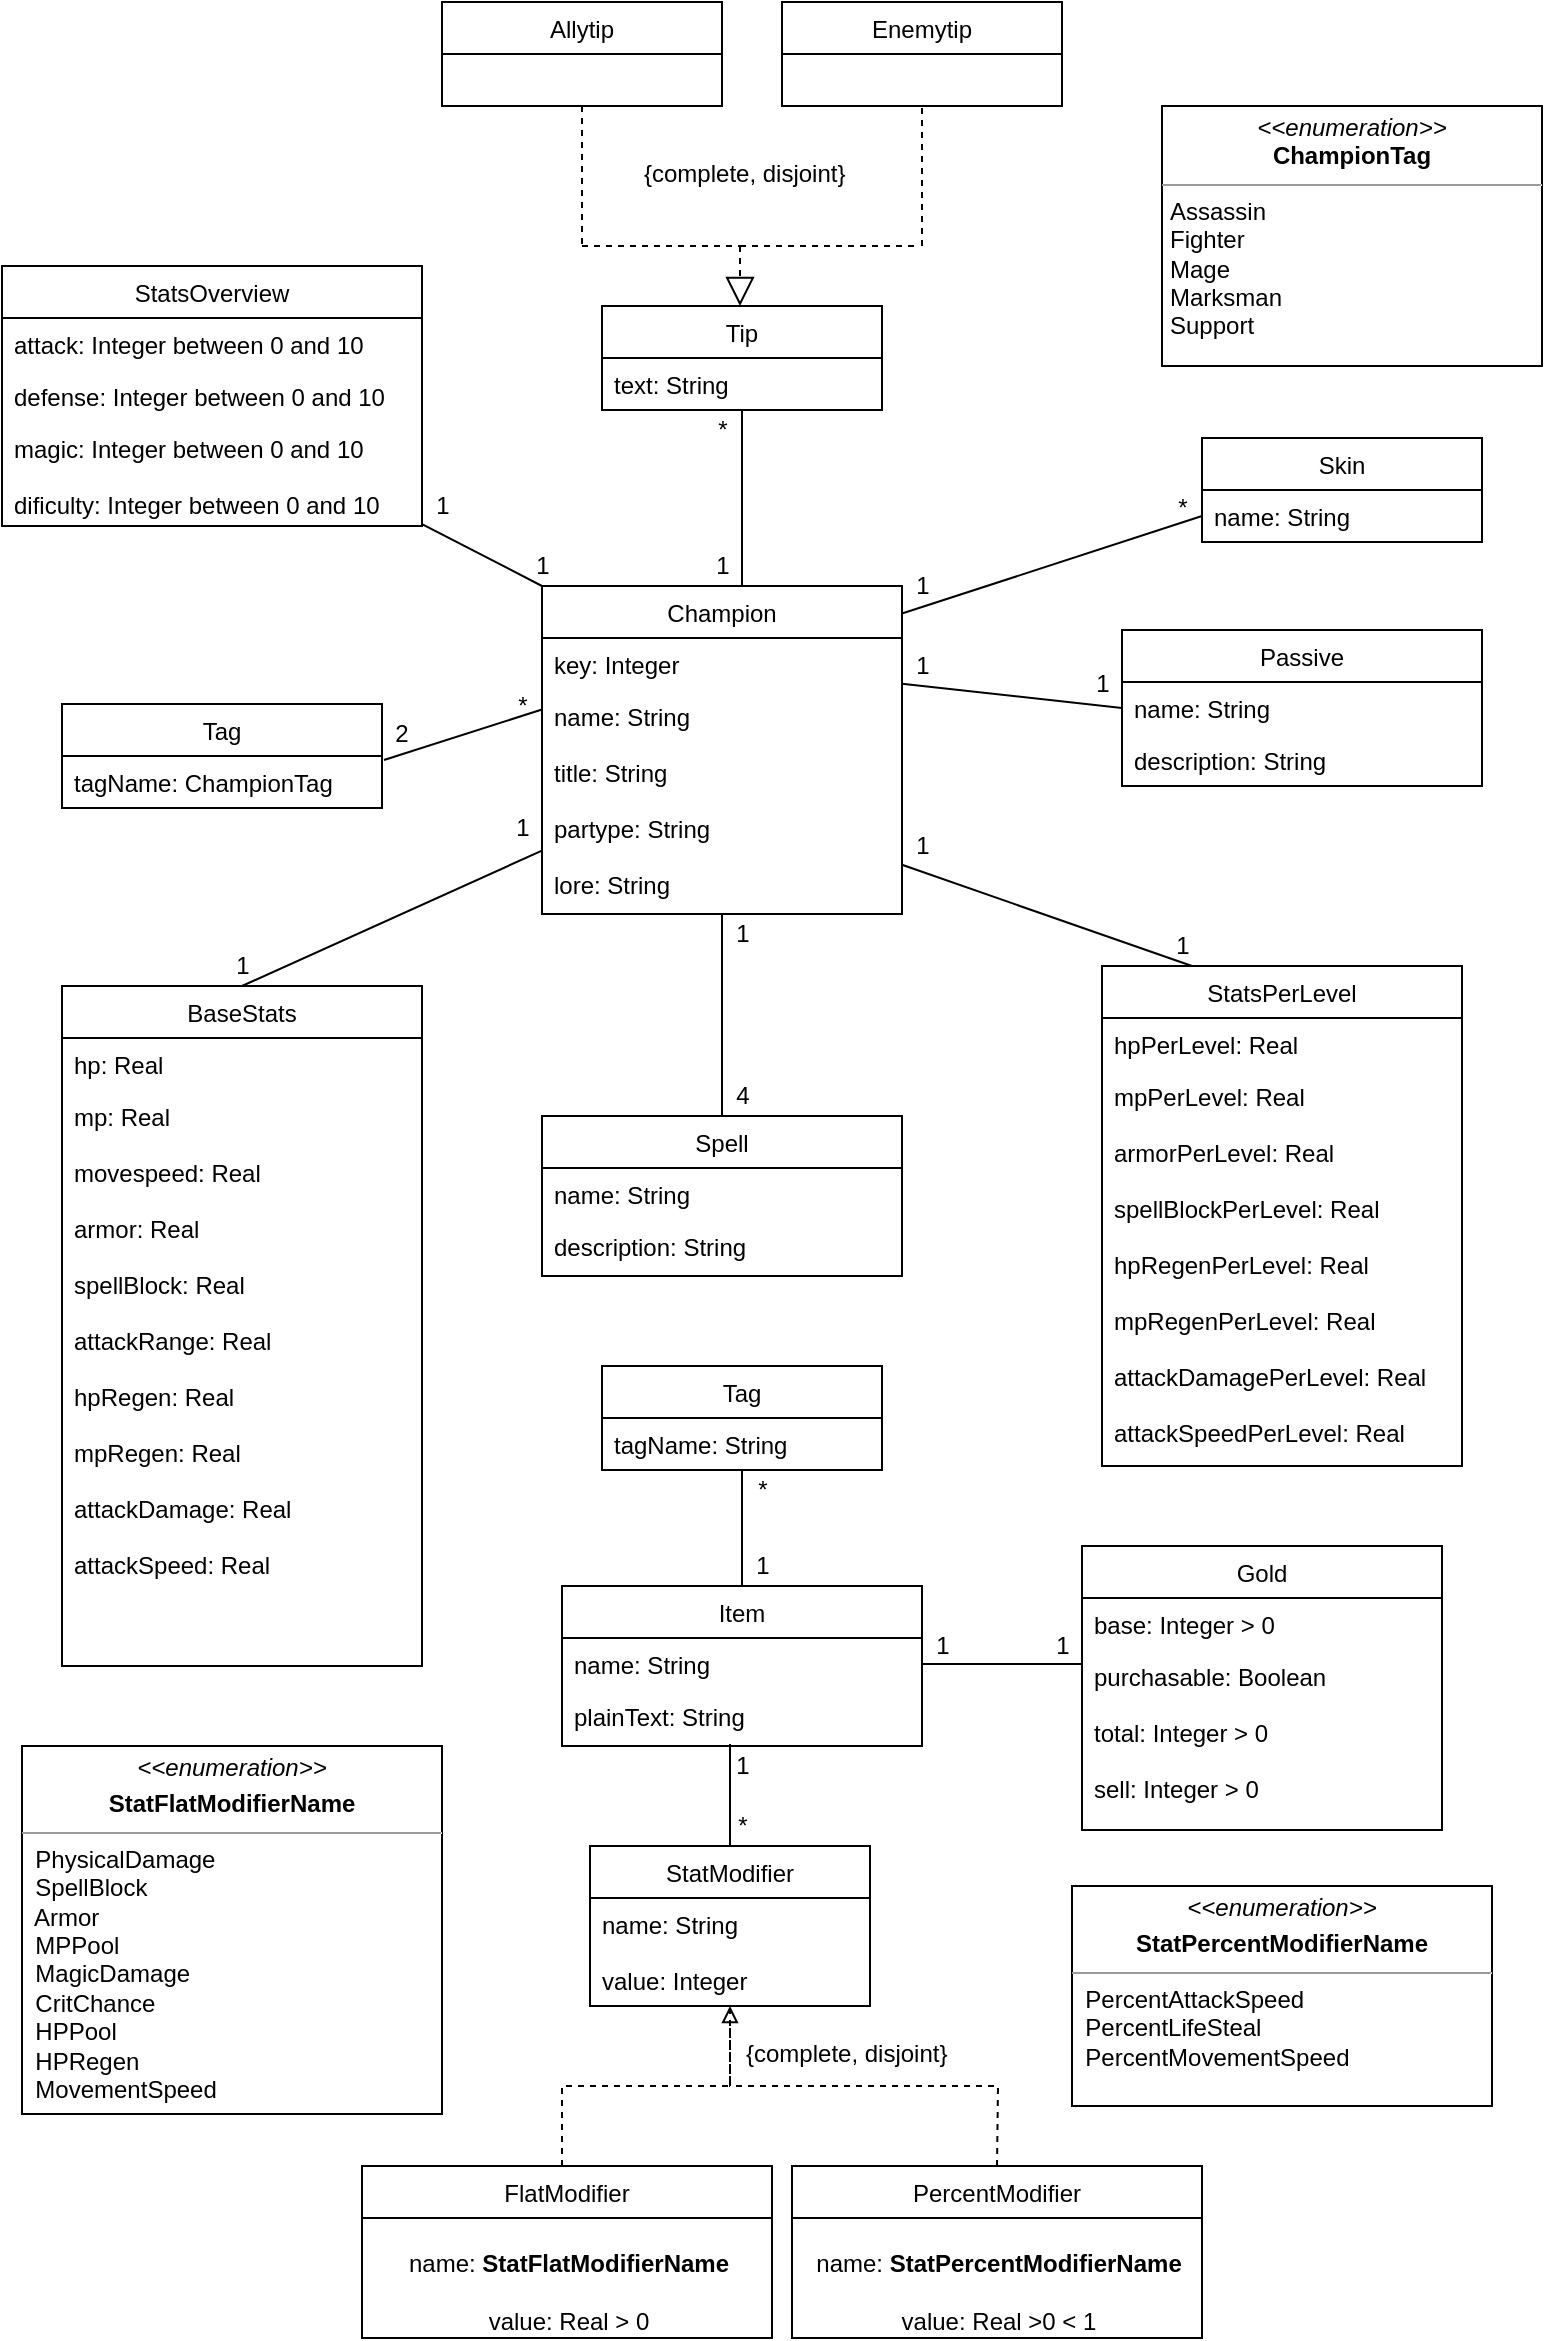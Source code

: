 <mxfile version="15.7.3" type="device"><diagram id="7Ojvw9fCnl7XkcwOHA01" name="Page-1"><mxGraphModel dx="1422" dy="1931" grid="1" gridSize="10" guides="1" tooltips="1" connect="1" arrows="1" fold="1" page="1" pageScale="1" pageWidth="827" pageHeight="1169" math="0" shadow="0"><root><mxCell id="0"/><mxCell id="1" parent="0"/><mxCell id="x-GfVQAkomOEwm2tWLch-3" value="Champion" style="swimlane;fontStyle=0;childLayout=stackLayout;horizontal=1;startSize=26;fillColor=none;horizontalStack=0;resizeParent=1;resizeParentMax=0;resizeLast=0;collapsible=1;marginBottom=0;" parent="1" vertex="1"><mxGeometry x="310" y="250" width="180" height="164" as="geometry"><mxRectangle x="100" y="80" width="90" height="26" as="alternateBounds"/></mxGeometry></mxCell><mxCell id="x-GfVQAkomOEwm2tWLch-5" value="key: Integer" style="text;strokeColor=none;fillColor=none;align=left;verticalAlign=top;spacingLeft=4;spacingRight=4;overflow=hidden;rotatable=0;points=[[0,0.5],[1,0.5]];portConstraint=eastwest;" parent="x-GfVQAkomOEwm2tWLch-3" vertex="1"><mxGeometry y="26" width="180" height="26" as="geometry"/></mxCell><mxCell id="x-GfVQAkomOEwm2tWLch-6" value="name: String&#10;&#10;title: String&#10;&#10;partype: String&#10;&#10;lore: String&#10;&#10;" style="text;strokeColor=none;fillColor=none;align=left;verticalAlign=top;spacingLeft=4;spacingRight=4;overflow=hidden;rotatable=0;points=[[0,0.5],[1,0.5]];portConstraint=eastwest;" parent="x-GfVQAkomOEwm2tWLch-3" vertex="1"><mxGeometry y="52" width="180" height="112" as="geometry"/></mxCell><mxCell id="x-GfVQAkomOEwm2tWLch-13" value="Allytip" style="swimlane;fontStyle=0;childLayout=stackLayout;horizontal=1;startSize=26;fillColor=none;horizontalStack=0;resizeParent=1;resizeParentMax=0;resizeLast=0;collapsible=1;marginBottom=0;" parent="1" vertex="1"><mxGeometry x="260" y="-42" width="140" height="52" as="geometry"/></mxCell><mxCell id="x-GfVQAkomOEwm2tWLch-15" value="Enemytip" style="swimlane;fontStyle=0;childLayout=stackLayout;horizontal=1;startSize=26;fillColor=none;horizontalStack=0;resizeParent=1;resizeParentMax=0;resizeLast=0;collapsible=1;marginBottom=0;" parent="1" vertex="1"><mxGeometry x="430" y="-42" width="140" height="52" as="geometry"/></mxCell><mxCell id="x-GfVQAkomOEwm2tWLch-17" value="Tag" style="swimlane;fontStyle=0;childLayout=stackLayout;horizontal=1;startSize=26;fillColor=none;horizontalStack=0;resizeParent=1;resizeParentMax=0;resizeLast=0;collapsible=1;marginBottom=0;" parent="1" vertex="1"><mxGeometry x="70" y="309" width="160" height="52" as="geometry"/></mxCell><mxCell id="x-GfVQAkomOEwm2tWLch-18" value="tagName: ChampionTag" style="text;strokeColor=none;fillColor=none;align=left;verticalAlign=top;spacingLeft=4;spacingRight=4;overflow=hidden;rotatable=0;points=[[0,0.5],[1,0.5]];portConstraint=eastwest;" parent="x-GfVQAkomOEwm2tWLch-17" vertex="1"><mxGeometry y="26" width="160" height="26" as="geometry"/></mxCell><mxCell id="x-GfVQAkomOEwm2tWLch-21" value="" style="endArrow=none;html=1;rounded=0;" parent="1" source="d09dwsSL0HzVPub83wqn-11" edge="1"><mxGeometry width="50" height="50" relative="1" as="geometry"><mxPoint x="369.846" y="181" as="sourcePoint"/><mxPoint x="410" y="250" as="targetPoint"/></mxGeometry></mxCell><mxCell id="x-GfVQAkomOEwm2tWLch-23" value="" style="endArrow=none;html=1;rounded=0;exitX=0;exitY=0.85;exitDx=0;exitDy=0;exitPerimeter=0;entryX=0;entryY=0.087;entryDx=0;entryDy=0;entryPerimeter=0;" parent="1" target="x-GfVQAkomOEwm2tWLch-6" edge="1"><mxGeometry width="50" height="50" relative="1" as="geometry"><mxPoint x="231" y="337" as="sourcePoint"/><mxPoint x="440" y="370" as="targetPoint"/></mxGeometry></mxCell><mxCell id="x-GfVQAkomOEwm2tWLch-25" value="*" style="text;html=1;align=center;verticalAlign=middle;resizable=0;points=[];autosize=1;strokeColor=none;fillColor=none;" parent="1" vertex="1"><mxGeometry x="290" y="300" width="20" height="20" as="geometry"/></mxCell><mxCell id="x-GfVQAkomOEwm2tWLch-26" value="*" style="text;html=1;align=center;verticalAlign=middle;resizable=0;points=[];autosize=1;strokeColor=none;fillColor=none;" parent="1" vertex="1"><mxGeometry x="390" y="162" width="20" height="20" as="geometry"/></mxCell><mxCell id="x-GfVQAkomOEwm2tWLch-27" value="1" style="text;html=1;align=center;verticalAlign=middle;resizable=0;points=[];autosize=1;strokeColor=none;fillColor=none;" parent="1" vertex="1"><mxGeometry x="490" y="280" width="20" height="20" as="geometry"/></mxCell><mxCell id="x-GfVQAkomOEwm2tWLch-32" value="StatsOverview" style="swimlane;fontStyle=0;childLayout=stackLayout;horizontal=1;startSize=26;fillColor=none;horizontalStack=0;resizeParent=1;resizeParentMax=0;resizeLast=0;collapsible=1;marginBottom=0;" parent="1" vertex="1"><mxGeometry x="40" y="90" width="210" height="130" as="geometry"><mxRectangle x="100" y="80" width="90" height="26" as="alternateBounds"/></mxGeometry></mxCell><mxCell id="x-GfVQAkomOEwm2tWLch-33" value="attack: Integer between 0 and 10" style="text;strokeColor=none;fillColor=none;align=left;verticalAlign=top;spacingLeft=4;spacingRight=4;overflow=hidden;rotatable=0;points=[[0,0.5],[1,0.5]];portConstraint=eastwest;" parent="x-GfVQAkomOEwm2tWLch-32" vertex="1"><mxGeometry y="26" width="210" height="26" as="geometry"/></mxCell><mxCell id="x-GfVQAkomOEwm2tWLch-34" value="defense: Integer between 0 and 10" style="text;strokeColor=none;fillColor=none;align=left;verticalAlign=top;spacingLeft=4;spacingRight=4;overflow=hidden;rotatable=0;points=[[0,0.5],[1,0.5]];portConstraint=eastwest;" parent="x-GfVQAkomOEwm2tWLch-32" vertex="1"><mxGeometry y="52" width="210" height="26" as="geometry"/></mxCell><mxCell id="x-GfVQAkomOEwm2tWLch-35" value="magic: Integer between 0 and 10&#10;&#10;dificulty: Integer between 0 and 10&#10;&#10;" style="text;strokeColor=none;fillColor=none;align=left;verticalAlign=top;spacingLeft=4;spacingRight=4;overflow=hidden;rotatable=0;points=[[0,0.5],[1,0.5]];portConstraint=eastwest;" parent="x-GfVQAkomOEwm2tWLch-32" vertex="1"><mxGeometry y="78" width="210" height="52" as="geometry"/></mxCell><mxCell id="x-GfVQAkomOEwm2tWLch-36" value="" style="endArrow=none;html=1;rounded=0;entryX=0;entryY=0;entryDx=0;entryDy=0;exitX=1;exitY=0.981;exitDx=0;exitDy=0;exitPerimeter=0;" parent="1" source="x-GfVQAkomOEwm2tWLch-35" target="x-GfVQAkomOEwm2tWLch-3" edge="1"><mxGeometry width="50" height="50" relative="1" as="geometry"><mxPoint x="390" y="420" as="sourcePoint"/><mxPoint x="440" y="370" as="targetPoint"/></mxGeometry></mxCell><mxCell id="x-GfVQAkomOEwm2tWLch-37" value="1" style="text;html=1;align=center;verticalAlign=middle;resizable=0;points=[];autosize=1;strokeColor=none;fillColor=none;" parent="1" vertex="1"><mxGeometry x="250" y="200" width="20" height="20" as="geometry"/></mxCell><mxCell id="x-GfVQAkomOEwm2tWLch-38" value="1" style="text;html=1;align=center;verticalAlign=middle;resizable=0;points=[];autosize=1;strokeColor=none;fillColor=none;" parent="1" vertex="1"><mxGeometry x="300" y="230" width="20" height="20" as="geometry"/></mxCell><mxCell id="x-GfVQAkomOEwm2tWLch-39" value="BaseStats" style="swimlane;fontStyle=0;childLayout=stackLayout;horizontal=1;startSize=26;fillColor=none;horizontalStack=0;resizeParent=1;resizeParentMax=0;resizeLast=0;collapsible=1;marginBottom=0;" parent="1" vertex="1"><mxGeometry x="70" y="450" width="180" height="340" as="geometry"><mxRectangle x="100" y="80" width="90" height="26" as="alternateBounds"/></mxGeometry></mxCell><mxCell id="x-GfVQAkomOEwm2tWLch-40" value="hp: Real" style="text;strokeColor=none;fillColor=none;align=left;verticalAlign=top;spacingLeft=4;spacingRight=4;overflow=hidden;rotatable=0;points=[[0,0.5],[1,0.5]];portConstraint=eastwest;" parent="x-GfVQAkomOEwm2tWLch-39" vertex="1"><mxGeometry y="26" width="180" height="26" as="geometry"/></mxCell><mxCell id="x-GfVQAkomOEwm2tWLch-42" value="mp: Real&#10;&#10;movespeed: Real&#10;&#10;armor: Real&#10;&#10;spellBlock: Real&#10;&#10;attackRange: Real&#10;&#10;hpRegen: Real&#10;&#10;mpRegen: Real&#10;&#10;attackDamage: Real&#10;&#10;attackSpeed: Real&#10;&#10;&#10;&#10;&#10;&#10;&#10;" style="text;strokeColor=none;fillColor=none;align=left;verticalAlign=top;spacingLeft=4;spacingRight=4;overflow=hidden;rotatable=0;points=[[0,0.5],[1,0.5]];portConstraint=eastwest;" parent="x-GfVQAkomOEwm2tWLch-39" vertex="1"><mxGeometry y="52" width="180" height="288" as="geometry"/></mxCell><mxCell id="x-GfVQAkomOEwm2tWLch-43" value="" style="endArrow=none;html=1;rounded=0;entryX=0;entryY=0.717;entryDx=0;entryDy=0;entryPerimeter=0;exitX=0.5;exitY=0;exitDx=0;exitDy=0;" parent="1" source="x-GfVQAkomOEwm2tWLch-39" target="x-GfVQAkomOEwm2tWLch-6" edge="1"><mxGeometry width="50" height="50" relative="1" as="geometry"><mxPoint x="390" y="390" as="sourcePoint"/><mxPoint x="440" y="340" as="targetPoint"/></mxGeometry></mxCell><mxCell id="x-GfVQAkomOEwm2tWLch-45" value="1" style="text;html=1;align=center;verticalAlign=middle;resizable=0;points=[];autosize=1;strokeColor=none;fillColor=none;" parent="1" vertex="1"><mxGeometry x="150" y="430" width="20" height="20" as="geometry"/></mxCell><mxCell id="x-GfVQAkomOEwm2tWLch-59" value="Spell" style="swimlane;fontStyle=0;childLayout=stackLayout;horizontal=1;startSize=26;fillColor=none;horizontalStack=0;resizeParent=1;resizeParentMax=0;resizeLast=0;collapsible=1;marginBottom=0;" parent="1" vertex="1"><mxGeometry x="310" y="515" width="180" height="80" as="geometry"><mxRectangle x="100" y="80" width="90" height="26" as="alternateBounds"/></mxGeometry></mxCell><mxCell id="x-GfVQAkomOEwm2tWLch-61" value="name: String" style="text;strokeColor=none;fillColor=none;align=left;verticalAlign=top;spacingLeft=4;spacingRight=4;overflow=hidden;rotatable=0;points=[[0,0.5],[1,0.5]];portConstraint=eastwest;" parent="x-GfVQAkomOEwm2tWLch-59" vertex="1"><mxGeometry y="26" width="180" height="26" as="geometry"/></mxCell><mxCell id="x-GfVQAkomOEwm2tWLch-62" value="description: String&#10;&#10;" style="text;strokeColor=none;fillColor=none;align=left;verticalAlign=top;spacingLeft=4;spacingRight=4;overflow=hidden;rotatable=0;points=[[0,0.5],[1,0.5]];portConstraint=eastwest;" parent="x-GfVQAkomOEwm2tWLch-59" vertex="1"><mxGeometry y="52" width="180" height="28" as="geometry"/></mxCell><mxCell id="x-GfVQAkomOEwm2tWLch-64" value="" style="endArrow=none;html=1;rounded=0;exitX=0.5;exitY=0;exitDx=0;exitDy=0;" parent="1" source="x-GfVQAkomOEwm2tWLch-59" target="x-GfVQAkomOEwm2tWLch-6" edge="1"><mxGeometry width="50" height="50" relative="1" as="geometry"><mxPoint x="390" y="580" as="sourcePoint"/><mxPoint x="480" y="460" as="targetPoint"/></mxGeometry></mxCell><mxCell id="x-GfVQAkomOEwm2tWLch-65" value="1" style="text;html=1;align=center;verticalAlign=middle;resizable=0;points=[];autosize=1;strokeColor=none;fillColor=none;" parent="1" vertex="1"><mxGeometry x="400" y="414" width="20" height="20" as="geometry"/></mxCell><mxCell id="x-GfVQAkomOEwm2tWLch-66" value="4" style="text;html=1;align=center;verticalAlign=middle;resizable=0;points=[];autosize=1;strokeColor=none;fillColor=none;" parent="1" vertex="1"><mxGeometry x="400" y="495" width="20" height="20" as="geometry"/></mxCell><mxCell id="x-GfVQAkomOEwm2tWLch-67" value="Item" style="swimlane;fontStyle=0;childLayout=stackLayout;horizontal=1;startSize=26;fillColor=none;horizontalStack=0;resizeParent=1;resizeParentMax=0;resizeLast=0;collapsible=1;marginBottom=0;" parent="1" vertex="1"><mxGeometry x="320" y="750" width="180" height="80" as="geometry"><mxRectangle x="100" y="80" width="90" height="26" as="alternateBounds"/></mxGeometry></mxCell><mxCell id="x-GfVQAkomOEwm2tWLch-68" value="name: String" style="text;strokeColor=none;fillColor=none;align=left;verticalAlign=top;spacingLeft=4;spacingRight=4;overflow=hidden;rotatable=0;points=[[0,0.5],[1,0.5]];portConstraint=eastwest;" parent="x-GfVQAkomOEwm2tWLch-67" vertex="1"><mxGeometry y="26" width="180" height="26" as="geometry"/></mxCell><mxCell id="x-GfVQAkomOEwm2tWLch-69" value="plainText: String" style="text;strokeColor=none;fillColor=none;align=left;verticalAlign=top;spacingLeft=4;spacingRight=4;overflow=hidden;rotatable=0;points=[[0,0.5],[1,0.5]];portConstraint=eastwest;" parent="x-GfVQAkomOEwm2tWLch-67" vertex="1"><mxGeometry y="52" width="180" height="26" as="geometry"/></mxCell><mxCell id="x-GfVQAkomOEwm2tWLch-70" value="&#10;&#10;" style="text;strokeColor=none;fillColor=none;align=left;verticalAlign=top;spacingLeft=4;spacingRight=4;overflow=hidden;rotatable=0;points=[[0,0.5],[1,0.5]];portConstraint=eastwest;" parent="x-GfVQAkomOEwm2tWLch-67" vertex="1"><mxGeometry y="78" width="180" height="2" as="geometry"/></mxCell><mxCell id="x-GfVQAkomOEwm2tWLch-71" value="Passive" style="swimlane;fontStyle=0;childLayout=stackLayout;horizontal=1;startSize=26;fillColor=none;horizontalStack=0;resizeParent=1;resizeParentMax=0;resizeLast=0;collapsible=1;marginBottom=0;" parent="1" vertex="1"><mxGeometry x="600" y="272" width="180" height="78" as="geometry"><mxRectangle x="100" y="80" width="90" height="26" as="alternateBounds"/></mxGeometry></mxCell><mxCell id="x-GfVQAkomOEwm2tWLch-72" value="name: String" style="text;strokeColor=none;fillColor=none;align=left;verticalAlign=top;spacingLeft=4;spacingRight=4;overflow=hidden;rotatable=0;points=[[0,0.5],[1,0.5]];portConstraint=eastwest;" parent="x-GfVQAkomOEwm2tWLch-71" vertex="1"><mxGeometry y="26" width="180" height="26" as="geometry"/></mxCell><mxCell id="x-GfVQAkomOEwm2tWLch-73" value="description: String" style="text;strokeColor=none;fillColor=none;align=left;verticalAlign=top;spacingLeft=4;spacingRight=4;overflow=hidden;rotatable=0;points=[[0,0.5],[1,0.5]];portConstraint=eastwest;" parent="x-GfVQAkomOEwm2tWLch-71" vertex="1"><mxGeometry y="52" width="180" height="26" as="geometry"/></mxCell><mxCell id="x-GfVQAkomOEwm2tWLch-75" value="" style="endArrow=none;html=1;rounded=0;exitX=0;exitY=0.5;exitDx=0;exitDy=0;" parent="1" source="x-GfVQAkomOEwm2tWLch-72" target="x-GfVQAkomOEwm2tWLch-5" edge="1"><mxGeometry width="50" height="50" relative="1" as="geometry"><mxPoint x="390" y="390" as="sourcePoint"/><mxPoint x="440" y="340" as="targetPoint"/></mxGeometry></mxCell><mxCell id="x-GfVQAkomOEwm2tWLch-76" value="1" style="text;html=1;align=center;verticalAlign=middle;resizable=0;points=[];autosize=1;strokeColor=none;fillColor=none;" parent="1" vertex="1"><mxGeometry x="580" y="289" width="20" height="20" as="geometry"/></mxCell><mxCell id="x-GfVQAkomOEwm2tWLch-78" value="Gold" style="swimlane;fontStyle=0;childLayout=stackLayout;horizontal=1;startSize=26;fillColor=none;horizontalStack=0;resizeParent=1;resizeParentMax=0;resizeLast=0;collapsible=1;marginBottom=0;" parent="1" vertex="1"><mxGeometry x="580" y="730" width="180" height="142" as="geometry"><mxRectangle x="100" y="80" width="90" height="26" as="alternateBounds"/></mxGeometry></mxCell><mxCell id="x-GfVQAkomOEwm2tWLch-79" value="base: Integer &gt; 0" style="text;strokeColor=none;fillColor=none;align=left;verticalAlign=top;spacingLeft=4;spacingRight=4;overflow=hidden;rotatable=0;points=[[0,0.5],[1,0.5]];portConstraint=eastwest;" parent="x-GfVQAkomOEwm2tWLch-78" vertex="1"><mxGeometry y="26" width="180" height="26" as="geometry"/></mxCell><mxCell id="x-GfVQAkomOEwm2tWLch-80" value="purchasable: Boolean&#10;&#10;total: Integer &gt; 0&#10;&#10;sell: Integer &gt; 0" style="text;strokeColor=none;fillColor=none;align=left;verticalAlign=top;spacingLeft=4;spacingRight=4;overflow=hidden;rotatable=0;points=[[0,0.5],[1,0.5]];portConstraint=eastwest;" parent="x-GfVQAkomOEwm2tWLch-78" vertex="1"><mxGeometry y="52" width="180" height="88" as="geometry"/></mxCell><mxCell id="x-GfVQAkomOEwm2tWLch-81" value="&#10;&#10;" style="text;strokeColor=none;fillColor=none;align=left;verticalAlign=top;spacingLeft=4;spacingRight=4;overflow=hidden;rotatable=0;points=[[0,0.5],[1,0.5]];portConstraint=eastwest;" parent="x-GfVQAkomOEwm2tWLch-78" vertex="1"><mxGeometry y="140" width="180" height="2" as="geometry"/></mxCell><mxCell id="x-GfVQAkomOEwm2tWLch-82" value="" style="endArrow=none;html=1;rounded=0;entryX=1;entryY=0.5;entryDx=0;entryDy=0;exitX=0;exitY=0.08;exitDx=0;exitDy=0;exitPerimeter=0;" parent="1" source="x-GfVQAkomOEwm2tWLch-80" target="x-GfVQAkomOEwm2tWLch-68" edge="1"><mxGeometry width="50" height="50" relative="1" as="geometry"><mxPoint x="380" y="760" as="sourcePoint"/><mxPoint x="430" y="710" as="targetPoint"/></mxGeometry></mxCell><mxCell id="x-GfVQAkomOEwm2tWLch-83" value="1" style="text;html=1;align=center;verticalAlign=middle;resizable=0;points=[];autosize=1;strokeColor=none;fillColor=none;" parent="1" vertex="1"><mxGeometry x="500" y="770" width="20" height="20" as="geometry"/></mxCell><mxCell id="x-GfVQAkomOEwm2tWLch-84" value="1" style="text;html=1;align=center;verticalAlign=middle;resizable=0;points=[];autosize=1;strokeColor=none;fillColor=none;" parent="1" vertex="1"><mxGeometry x="560" y="770" width="20" height="20" as="geometry"/></mxCell><mxCell id="x-GfVQAkomOEwm2tWLch-85" value="Tag" style="swimlane;fontStyle=0;childLayout=stackLayout;horizontal=1;startSize=26;fillColor=none;horizontalStack=0;resizeParent=1;resizeParentMax=0;resizeLast=0;collapsible=1;marginBottom=0;" parent="1" vertex="1"><mxGeometry x="340" y="640" width="140" height="52" as="geometry"/></mxCell><mxCell id="x-GfVQAkomOEwm2tWLch-86" value="tagName: String" style="text;strokeColor=none;fillColor=none;align=left;verticalAlign=top;spacingLeft=4;spacingRight=4;overflow=hidden;rotatable=0;points=[[0,0.5],[1,0.5]];portConstraint=eastwest;" parent="x-GfVQAkomOEwm2tWLch-85" vertex="1"><mxGeometry y="26" width="140" height="26" as="geometry"/></mxCell><mxCell id="x-GfVQAkomOEwm2tWLch-87" value="" style="endArrow=none;html=1;rounded=0;exitX=0.5;exitY=0;exitDx=0;exitDy=0;" parent="1" source="x-GfVQAkomOEwm2tWLch-67" target="x-GfVQAkomOEwm2tWLch-86" edge="1"><mxGeometry width="50" height="50" relative="1" as="geometry"><mxPoint x="380" y="760" as="sourcePoint"/><mxPoint x="430" y="710" as="targetPoint"/></mxGeometry></mxCell><mxCell id="x-GfVQAkomOEwm2tWLch-88" value="*" style="text;html=1;align=center;verticalAlign=middle;resizable=0;points=[];autosize=1;strokeColor=none;fillColor=none;" parent="1" vertex="1"><mxGeometry x="410" y="692" width="20" height="20" as="geometry"/></mxCell><mxCell id="x-GfVQAkomOEwm2tWLch-89" value="1" style="text;html=1;align=center;verticalAlign=middle;resizable=0;points=[];autosize=1;strokeColor=none;fillColor=none;" parent="1" vertex="1"><mxGeometry x="410" y="730" width="20" height="20" as="geometry"/></mxCell><mxCell id="x-GfVQAkomOEwm2tWLch-91" value="StatModifier" style="swimlane;fontStyle=0;childLayout=stackLayout;horizontal=1;startSize=26;fillColor=none;horizontalStack=0;resizeParent=1;resizeParentMax=0;resizeLast=0;collapsible=1;marginBottom=0;" parent="1" vertex="1"><mxGeometry x="334" y="880" width="140" height="80" as="geometry"/></mxCell><mxCell id="x-GfVQAkomOEwm2tWLch-92" value="name: String&#10;&#10;value: Integer" style="text;strokeColor=none;fillColor=none;align=left;verticalAlign=top;spacingLeft=4;spacingRight=4;overflow=hidden;rotatable=0;points=[[0,0.5],[1,0.5]];portConstraint=eastwest;" parent="x-GfVQAkomOEwm2tWLch-91" vertex="1"><mxGeometry y="26" width="140" height="54" as="geometry"/></mxCell><mxCell id="x-GfVQAkomOEwm2tWLch-93" value="" style="endArrow=none;html=1;rounded=0;exitX=0.5;exitY=0;exitDx=0;exitDy=0;startArrow=none;" parent="1" source="x-GfVQAkomOEwm2tWLch-91" edge="1"><mxGeometry width="50" height="50" relative="1" as="geometry"><mxPoint x="380" y="760" as="sourcePoint"/><mxPoint x="404" y="829" as="targetPoint"/></mxGeometry></mxCell><mxCell id="x-GfVQAkomOEwm2tWLch-94" value="1" style="text;html=1;align=center;verticalAlign=middle;resizable=0;points=[];autosize=1;strokeColor=none;fillColor=none;" parent="1" vertex="1"><mxGeometry x="400" y="830" width="20" height="20" as="geometry"/></mxCell><mxCell id="x-GfVQAkomOEwm2tWLch-95" value="*" style="text;html=1;align=center;verticalAlign=middle;resizable=0;points=[];autosize=1;strokeColor=none;fillColor=none;" parent="1" vertex="1"><mxGeometry x="400" y="860" width="20" height="20" as="geometry"/></mxCell><mxCell id="x-GfVQAkomOEwm2tWLch-96" value="" style="endArrow=none;html=1;rounded=0;exitX=0.5;exitY=0;exitDx=0;exitDy=0;" parent="1" source="x-GfVQAkomOEwm2tWLch-91" target="x-GfVQAkomOEwm2tWLch-95" edge="1"><mxGeometry width="50" height="50" relative="1" as="geometry"><mxPoint x="404" y="880" as="sourcePoint"/><mxPoint x="404" y="829" as="targetPoint"/></mxGeometry></mxCell><mxCell id="d09dwsSL0HzVPub83wqn-2" value="StatsPerLevel" style="swimlane;fontStyle=0;childLayout=stackLayout;horizontal=1;startSize=26;fillColor=none;horizontalStack=0;resizeParent=1;resizeParentMax=0;resizeLast=0;collapsible=1;marginBottom=0;" parent="1" vertex="1"><mxGeometry x="590" y="440" width="180" height="250" as="geometry"><mxRectangle x="100" y="80" width="90" height="26" as="alternateBounds"/></mxGeometry></mxCell><mxCell id="d09dwsSL0HzVPub83wqn-4" value="hpPerLevel: Real" style="text;strokeColor=none;fillColor=none;align=left;verticalAlign=top;spacingLeft=4;spacingRight=4;overflow=hidden;rotatable=0;points=[[0,0.5],[1,0.5]];portConstraint=eastwest;" parent="d09dwsSL0HzVPub83wqn-2" vertex="1"><mxGeometry y="26" width="180" height="26" as="geometry"/></mxCell><mxCell id="d09dwsSL0HzVPub83wqn-5" value="mpPerLevel: Real&#10;&#10;armorPerLevel: Real&#10;&#10;spellBlockPerLevel: Real&#10;&#10;hpRegenPerLevel: Real&#10;&#10;mpRegenPerLevel: Real&#10;&#10;attackDamagePerLevel: Real&#10;&#10;attackSpeedPerLevel: Real&#10;&#10;&#10;&#10;&#10;&#10;" style="text;strokeColor=none;fillColor=none;align=left;verticalAlign=top;spacingLeft=4;spacingRight=4;overflow=hidden;rotatable=0;points=[[0,0.5],[1,0.5]];portConstraint=eastwest;" parent="d09dwsSL0HzVPub83wqn-2" vertex="1"><mxGeometry y="52" width="180" height="198" as="geometry"/></mxCell><mxCell id="d09dwsSL0HzVPub83wqn-6" value="" style="endArrow=none;html=1;rounded=0;exitX=0.25;exitY=0;exitDx=0;exitDy=0;" parent="1" source="d09dwsSL0HzVPub83wqn-2" target="x-GfVQAkomOEwm2tWLch-6" edge="1"><mxGeometry width="50" height="50" relative="1" as="geometry"><mxPoint x="530" y="500" as="sourcePoint"/><mxPoint x="580" y="450" as="targetPoint"/></mxGeometry></mxCell><mxCell id="d09dwsSL0HzVPub83wqn-7" value="1" style="text;html=1;align=center;verticalAlign=middle;resizable=0;points=[];autosize=1;strokeColor=none;fillColor=none;" parent="1" vertex="1"><mxGeometry x="490" y="370" width="20" height="20" as="geometry"/></mxCell><mxCell id="d09dwsSL0HzVPub83wqn-8" value="1" style="text;html=1;align=center;verticalAlign=middle;resizable=0;points=[];autosize=1;strokeColor=none;fillColor=none;" parent="1" vertex="1"><mxGeometry x="620" y="420" width="20" height="20" as="geometry"/></mxCell><mxCell id="d09dwsSL0HzVPub83wqn-9" value="1" style="text;html=1;align=center;verticalAlign=middle;resizable=0;points=[];autosize=1;strokeColor=none;fillColor=none;" parent="1" vertex="1"><mxGeometry x="390" y="230" width="20" height="20" as="geometry"/></mxCell><mxCell id="d09dwsSL0HzVPub83wqn-10" value="Tip" style="swimlane;fontStyle=0;childLayout=stackLayout;horizontal=1;startSize=26;fillColor=none;horizontalStack=0;resizeParent=1;resizeParentMax=0;resizeLast=0;collapsible=1;marginBottom=0;" parent="1" vertex="1"><mxGeometry x="340" y="110" width="140" height="52" as="geometry"/></mxCell><mxCell id="d09dwsSL0HzVPub83wqn-11" value="text: String" style="text;strokeColor=none;fillColor=none;align=left;verticalAlign=top;spacingLeft=4;spacingRight=4;overflow=hidden;rotatable=0;points=[[0,0.5],[1,0.5]];portConstraint=eastwest;" parent="d09dwsSL0HzVPub83wqn-10" vertex="1"><mxGeometry y="26" width="140" height="26" as="geometry"/></mxCell><mxCell id="d09dwsSL0HzVPub83wqn-12" value="" style="endArrow=block;dashed=1;endFill=0;endSize=12;html=1;rounded=0;" parent="1" edge="1"><mxGeometry width="160" relative="1" as="geometry"><mxPoint x="409" y="80" as="sourcePoint"/><mxPoint x="409" y="110" as="targetPoint"/></mxGeometry></mxCell><mxCell id="d09dwsSL0HzVPub83wqn-14" value="" style="endArrow=none;dashed=1;html=1;rounded=0;" parent="1" edge="1"><mxGeometry width="50" height="50" relative="1" as="geometry"><mxPoint x="330" y="10" as="sourcePoint"/><mxPoint x="330" y="80" as="targetPoint"/></mxGeometry></mxCell><mxCell id="d09dwsSL0HzVPub83wqn-15" value="" style="endArrow=none;dashed=1;html=1;rounded=0;" parent="1" edge="1"><mxGeometry width="50" height="50" relative="1" as="geometry"><mxPoint x="330" y="80" as="sourcePoint"/><mxPoint x="410" y="80" as="targetPoint"/></mxGeometry></mxCell><mxCell id="d09dwsSL0HzVPub83wqn-16" value="" style="endArrow=none;dashed=1;html=1;rounded=0;" parent="1" edge="1"><mxGeometry width="50" height="50" relative="1" as="geometry"><mxPoint x="500" y="80" as="sourcePoint"/><mxPoint x="500" y="10" as="targetPoint"/></mxGeometry></mxCell><mxCell id="d09dwsSL0HzVPub83wqn-17" value="" style="endArrow=none;dashed=1;html=1;rounded=0;" parent="1" edge="1"><mxGeometry width="50" height="50" relative="1" as="geometry"><mxPoint x="409" y="80" as="sourcePoint"/><mxPoint x="499" y="80" as="targetPoint"/></mxGeometry></mxCell><mxCell id="r2PQSPAMFMJ0AoGZ78DX-1" value="Skin" style="swimlane;fontStyle=0;childLayout=stackLayout;horizontal=1;startSize=26;fillColor=none;horizontalStack=0;resizeParent=1;resizeParentMax=0;resizeLast=0;collapsible=1;marginBottom=0;" parent="1" vertex="1"><mxGeometry x="640" y="176" width="140" height="52" as="geometry"/></mxCell><mxCell id="r2PQSPAMFMJ0AoGZ78DX-2" value="name: String" style="text;strokeColor=none;fillColor=none;align=left;verticalAlign=top;spacingLeft=4;spacingRight=4;overflow=hidden;rotatable=0;points=[[0,0.5],[1,0.5]];portConstraint=eastwest;" parent="r2PQSPAMFMJ0AoGZ78DX-1" vertex="1"><mxGeometry y="26" width="140" height="26" as="geometry"/></mxCell><mxCell id="r2PQSPAMFMJ0AoGZ78DX-3" value="*" style="text;html=1;align=center;verticalAlign=middle;resizable=0;points=[];autosize=1;strokeColor=none;fillColor=none;" parent="1" vertex="1"><mxGeometry x="620" y="201" width="20" height="20" as="geometry"/></mxCell><mxCell id="r2PQSPAMFMJ0AoGZ78DX-4" value="" style="endArrow=none;html=1;rounded=0;exitX=1;exitY=0.084;exitDx=0;exitDy=0;exitPerimeter=0;entryX=0;entryY=0.5;entryDx=0;entryDy=0;" parent="1" source="x-GfVQAkomOEwm2tWLch-3" target="r2PQSPAMFMJ0AoGZ78DX-2" edge="1"><mxGeometry width="50" height="50" relative="1" as="geometry"><mxPoint x="390" y="220" as="sourcePoint"/><mxPoint x="660" y="190" as="targetPoint"/></mxGeometry></mxCell><mxCell id="r2PQSPAMFMJ0AoGZ78DX-5" value="1" style="text;html=1;align=center;verticalAlign=middle;resizable=0;points=[];autosize=1;strokeColor=none;fillColor=none;" parent="1" vertex="1"><mxGeometry x="490" y="240" width="20" height="20" as="geometry"/></mxCell><mxCell id="r2PQSPAMFMJ0AoGZ78DX-9" value="1" style="text;html=1;align=center;verticalAlign=middle;resizable=0;points=[];autosize=1;strokeColor=none;fillColor=none;" parent="1" vertex="1"><mxGeometry x="290" y="361" width="20" height="20" as="geometry"/></mxCell><mxCell id="r2PQSPAMFMJ0AoGZ78DX-10" value="&lt;p style=&quot;margin: 0px ; margin-top: 4px ; text-align: center&quot;&gt;&lt;i&gt;&amp;lt;&amp;lt;enumeration&amp;gt;&amp;gt;&lt;/i&gt;&lt;br&gt;&lt;b&gt;ChampionTag&lt;/b&gt;&lt;/p&gt;&lt;hr size=&quot;1&quot;&gt;&lt;p style=&quot;margin: 0px ; margin-left: 4px&quot;&gt;Assassin&lt;br&gt;Fighter&lt;/p&gt;&lt;p style=&quot;margin: 0px ; margin-left: 4px&quot;&gt;Mage&lt;/p&gt;&lt;p style=&quot;margin: 0px ; margin-left: 4px&quot;&gt;Marksman&lt;/p&gt;&lt;p style=&quot;margin: 0px ; margin-left: 4px&quot;&gt;Support&lt;/p&gt;&lt;p style=&quot;margin: 0px ; margin-left: 4px&quot;&gt;&lt;br&gt;&lt;/p&gt;&lt;p style=&quot;margin: 0px ; margin-left: 4px&quot;&gt;&lt;br&gt;&lt;/p&gt;&lt;p style=&quot;margin: 0px ; margin-left: 4px&quot;&gt;&lt;br&gt;&lt;/p&gt;&lt;p style=&quot;margin: 0px ; margin-left: 4px&quot;&gt;&lt;br&gt;&lt;/p&gt;&lt;p style=&quot;margin: 0px ; margin-left: 4px&quot;&gt;&lt;br&gt;&lt;/p&gt;&lt;hr size=&quot;1&quot;&gt;&lt;p style=&quot;margin: 0px ; margin-left: 4px&quot;&gt;&lt;br&gt;&lt;/p&gt;" style="verticalAlign=top;align=left;overflow=fill;fontSize=12;fontFamily=Helvetica;html=1;" parent="1" vertex="1"><mxGeometry x="620" y="10" width="190" height="130" as="geometry"/></mxCell><mxCell id="r2PQSPAMFMJ0AoGZ78DX-12" value="&lt;div style=&quot;text-align: center&quot;&gt;&lt;span&gt;&lt;font face=&quot;helvetica&quot;&gt;{complete, disjoint}&lt;/font&gt;&lt;/span&gt;&lt;/div&gt;" style="text;whiteSpace=wrap;html=1;" parent="1" vertex="1"><mxGeometry x="359" y="30" width="110" height="30" as="geometry"/></mxCell><mxCell id="uoNRzPjikJ1pDiJjv29j-1" value="2" style="text;html=1;strokeColor=none;fillColor=none;align=center;verticalAlign=middle;whiteSpace=wrap;rounded=0;" parent="1" vertex="1"><mxGeometry x="210" y="309" width="60" height="30" as="geometry"/></mxCell><mxCell id="uoNRzPjikJ1pDiJjv29j-2" value="&lt;p style=&quot;margin: 0px ; margin-top: 4px ; text-align: center&quot;&gt;&lt;i&gt;&amp;lt;&amp;lt;enumeration&amp;gt;&amp;gt;&lt;/i&gt;&lt;/p&gt;&lt;p style=&quot;margin: 0px ; margin-top: 4px ; text-align: center&quot;&gt;&lt;b&gt;StatFlatModifierName&lt;/b&gt;&lt;br&gt;&lt;/p&gt;&lt;hr size=&quot;1&quot;&gt;&lt;div&gt;&amp;nbsp; PhysicalDamage&lt;/div&gt;&lt;div&gt;&amp;nbsp; SpellBlock&lt;/div&gt;&lt;div&gt;&amp;nbsp; Armor&lt;/div&gt;&lt;div&gt;&amp;nbsp; MPPool&lt;/div&gt;&lt;div&gt;&amp;nbsp; MagicDamage&lt;/div&gt;&lt;div&gt;&amp;nbsp; CritChance&lt;/div&gt;&lt;div&gt;&amp;nbsp; HPPool&lt;/div&gt;&lt;div&gt;&amp;nbsp; HPRegen&lt;/div&gt;&lt;div&gt;&amp;nbsp; MovementSpeed&lt;br&gt;&lt;/div&gt;&lt;p style=&quot;margin: 0px ; margin-left: 4px&quot;&gt;&lt;br&gt;&lt;/p&gt;&lt;p style=&quot;margin: 0px ; margin-left: 4px&quot;&gt;&lt;br&gt;&lt;/p&gt;&lt;p style=&quot;margin: 0px ; margin-left: 4px&quot;&gt;&lt;br&gt;&lt;/p&gt;&lt;p style=&quot;margin: 0px ; margin-left: 4px&quot;&gt;&lt;br&gt;&lt;/p&gt;&lt;p style=&quot;margin: 0px ; margin-left: 4px&quot;&gt;&lt;br&gt;&lt;/p&gt;&lt;hr size=&quot;1&quot;&gt;&lt;p style=&quot;margin: 0px ; margin-left: 4px&quot;&gt;&lt;br&gt;&lt;/p&gt;" style="verticalAlign=top;align=left;overflow=fill;fontSize=12;fontFamily=Helvetica;html=1;" parent="1" vertex="1"><mxGeometry x="50" y="830" width="210" height="184" as="geometry"/></mxCell><mxCell id="uoNRzPjikJ1pDiJjv29j-3" value="FlatModifier" style="swimlane;fontStyle=0;childLayout=stackLayout;horizontal=1;startSize=26;fillColor=none;horizontalStack=0;resizeParent=1;resizeParentMax=0;resizeLast=0;collapsible=1;marginBottom=0;" parent="1" vertex="1"><mxGeometry x="220" y="1040" width="205" height="86" as="geometry"/></mxCell><mxCell id="uoNRzPjikJ1pDiJjv29j-11" value="&lt;br&gt;name:&amp;nbsp;&lt;b&gt;StatFlatModifierName&lt;/b&gt;&lt;br&gt;&lt;br&gt;value: Real &amp;gt; 0" style="text;html=1;align=center;verticalAlign=middle;resizable=0;points=[];autosize=1;strokeColor=none;fillColor=none;" parent="uoNRzPjikJ1pDiJjv29j-3" vertex="1"><mxGeometry y="26" width="205" height="60" as="geometry"/></mxCell><mxCell id="uoNRzPjikJ1pDiJjv29j-4" value="PercentModifier" style="swimlane;fontStyle=0;childLayout=stackLayout;horizontal=1;startSize=26;fillColor=none;horizontalStack=0;resizeParent=1;resizeParentMax=0;resizeLast=0;collapsible=1;marginBottom=0;" parent="1" vertex="1"><mxGeometry x="435" y="1040" width="205" height="86" as="geometry"/></mxCell><mxCell id="uoNRzPjikJ1pDiJjv29j-12" value="&lt;br&gt;name:&amp;nbsp;&lt;b&gt;StatPercentModifierName&lt;/b&gt;&lt;br&gt;&lt;br&gt;value: Real &amp;gt;0 &amp;lt; 1" style="text;html=1;align=center;verticalAlign=middle;resizable=0;points=[];autosize=1;strokeColor=none;fillColor=none;" parent="uoNRzPjikJ1pDiJjv29j-4" vertex="1"><mxGeometry y="26" width="205" height="60" as="geometry"/></mxCell><mxCell id="uoNRzPjikJ1pDiJjv29j-10" value="&lt;div style=&quot;text-align: center&quot;&gt;&lt;span&gt;&lt;font face=&quot;helvetica&quot;&gt;{complete, disjoint}&lt;/font&gt;&lt;/span&gt;&lt;/div&gt;" style="text;whiteSpace=wrap;html=1;" parent="1" vertex="1"><mxGeometry x="410" y="970" width="110" height="30" as="geometry"/></mxCell><mxCell id="uoNRzPjikJ1pDiJjv29j-13" value="" style="endArrow=block;dashed=1;html=1;rounded=0;entryX=0.5;entryY=1;entryDx=0;entryDy=0;strokeColor=default;endFill=0;" parent="1" target="x-GfVQAkomOEwm2tWLch-91" edge="1"><mxGeometry width="50" height="50" relative="1" as="geometry"><mxPoint x="320" y="1040" as="sourcePoint"/><mxPoint x="440" y="840" as="targetPoint"/><Array as="points"><mxPoint x="320" y="1000"/><mxPoint x="404" y="1000"/></Array></mxGeometry></mxCell><mxCell id="uoNRzPjikJ1pDiJjv29j-14" value="" style="endArrow=none;dashed=1;html=1;rounded=0;strokeColor=default;exitX=0.5;exitY=0;exitDx=0;exitDy=0;entryX=0.5;entryY=1;entryDx=0;entryDy=0;" parent="1" source="uoNRzPjikJ1pDiJjv29j-4" target="x-GfVQAkomOEwm2tWLch-91" edge="1"><mxGeometry width="50" height="50" relative="1" as="geometry"><mxPoint x="390" y="890" as="sourcePoint"/><mxPoint x="440" y="840" as="targetPoint"/><Array as="points"><mxPoint x="538" y="1000"/><mxPoint x="404" y="1000"/></Array></mxGeometry></mxCell><mxCell id="uoNRzPjikJ1pDiJjv29j-15" value="&lt;p style=&quot;margin: 0px ; margin-top: 4px ; text-align: center&quot;&gt;&lt;i&gt;&amp;lt;&amp;lt;enumeration&amp;gt;&amp;gt;&lt;/i&gt;&lt;/p&gt;&lt;p style=&quot;margin: 0px ; margin-top: 4px ; text-align: center&quot;&gt;&lt;b&gt;StatPercentModifierName&lt;/b&gt;&lt;br&gt;&lt;/p&gt;&lt;hr size=&quot;1&quot;&gt;&lt;div&gt;&amp;nbsp; PercentAttackSpeed&lt;/div&gt;&lt;div&gt;&amp;nbsp; PercentLifeSteal&lt;/div&gt;&lt;div&gt;&amp;nbsp; PercentMovementSpeed&lt;/div&gt;&lt;br&gt;&lt;p style=&quot;margin: 0px ; margin-left: 4px&quot;&gt;&lt;br&gt;&lt;/p&gt;&lt;p style=&quot;margin: 0px ; margin-left: 4px&quot;&gt;&lt;br&gt;&lt;/p&gt;&lt;p style=&quot;margin: 0px ; margin-left: 4px&quot;&gt;&lt;br&gt;&lt;/p&gt;&lt;p style=&quot;margin: 0px ; margin-left: 4px&quot;&gt;&lt;br&gt;&lt;/p&gt;&lt;p style=&quot;margin: 0px ; margin-left: 4px&quot;&gt;&lt;br&gt;&lt;/p&gt;&lt;hr size=&quot;1&quot;&gt;&lt;p style=&quot;margin: 0px ; margin-left: 4px&quot;&gt;&lt;br&gt;&lt;/p&gt;" style="verticalAlign=top;align=left;overflow=fill;fontSize=12;fontFamily=Helvetica;html=1;" parent="1" vertex="1"><mxGeometry x="575" y="900" width="210" height="110" as="geometry"/></mxCell></root></mxGraphModel></diagram></mxfile>